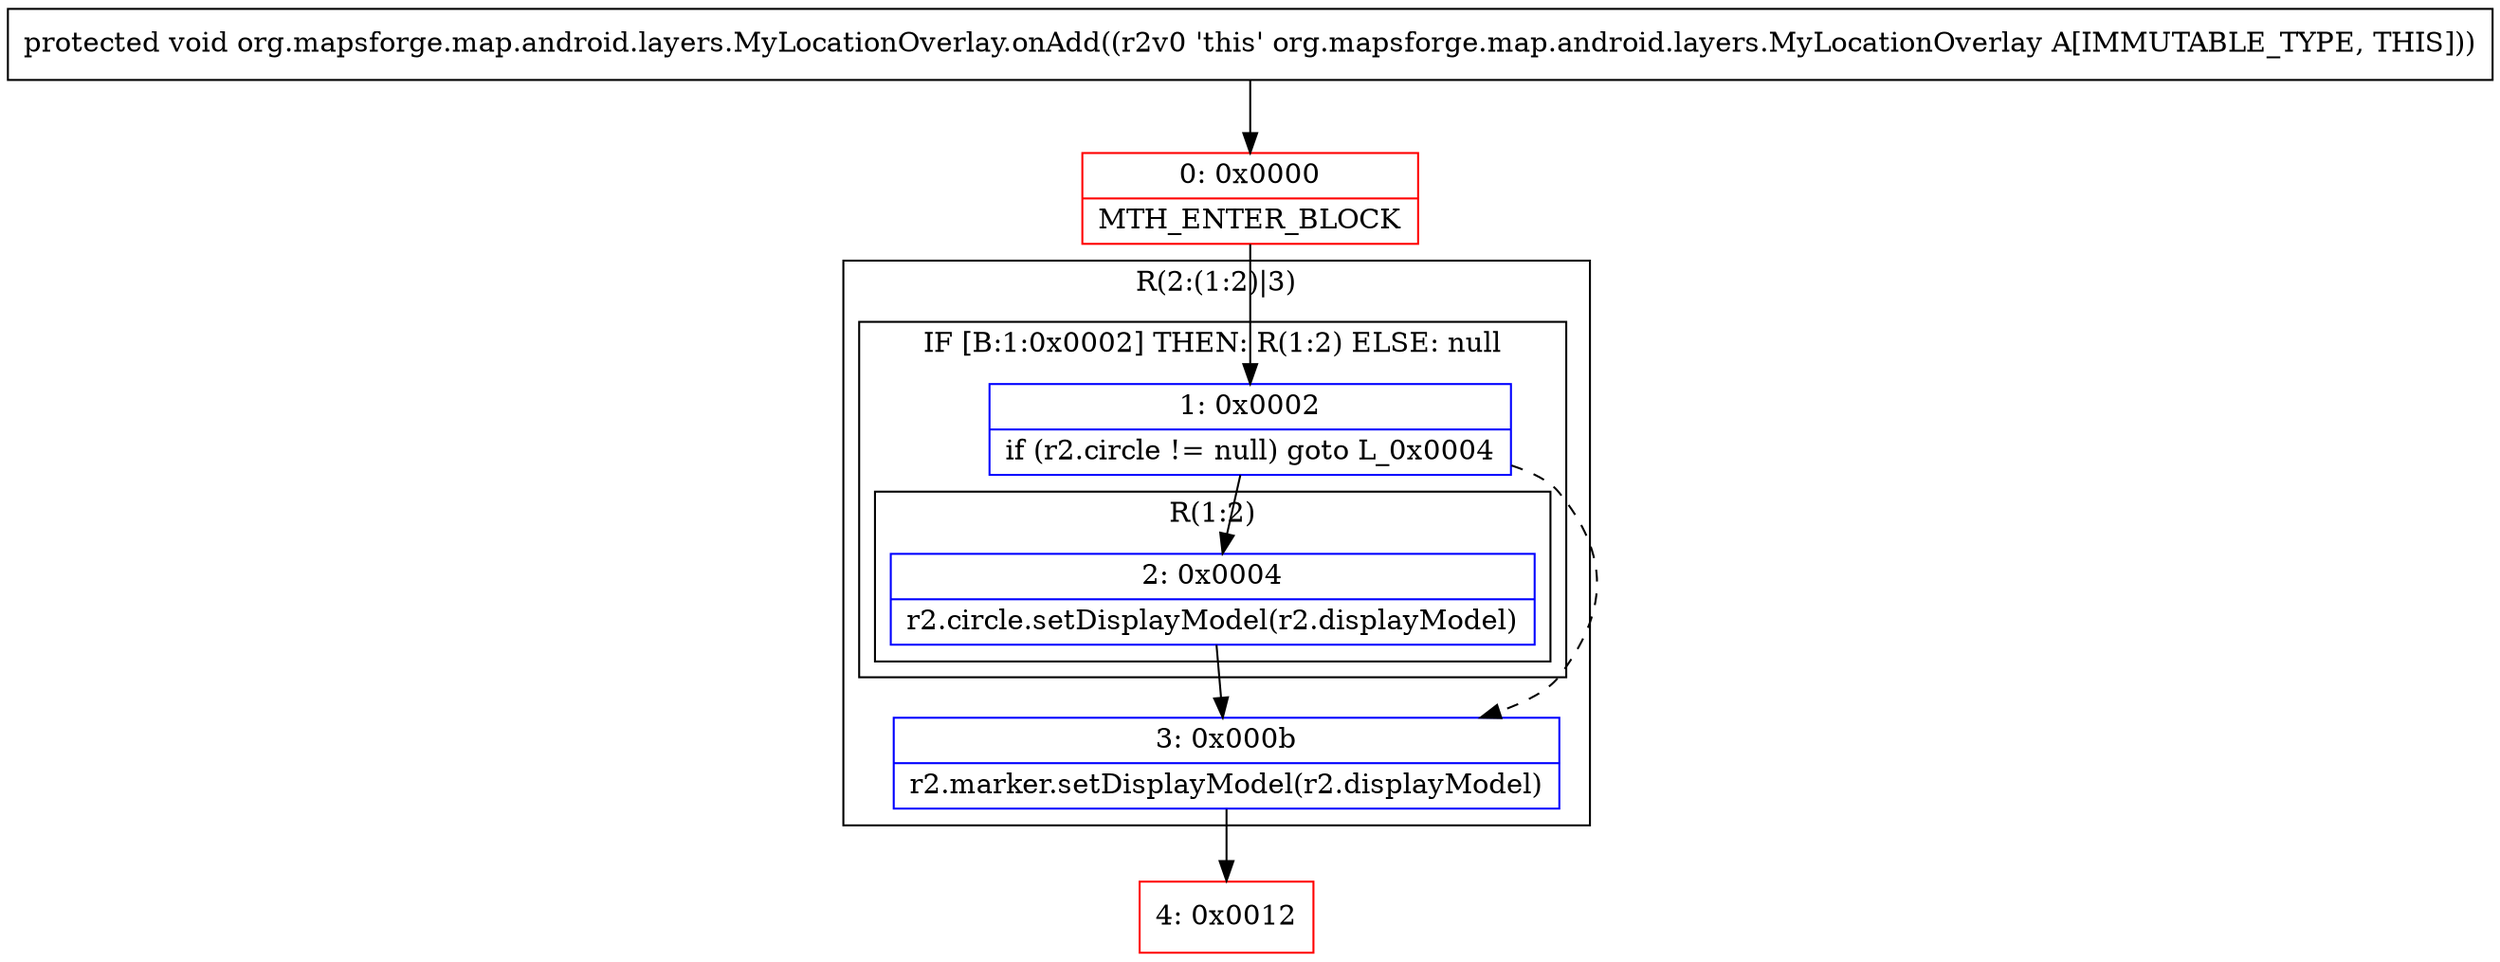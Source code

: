digraph "CFG fororg.mapsforge.map.android.layers.MyLocationOverlay.onAdd()V" {
subgraph cluster_Region_1334370281 {
label = "R(2:(1:2)|3)";
node [shape=record,color=blue];
subgraph cluster_IfRegion_106276957 {
label = "IF [B:1:0x0002] THEN: R(1:2) ELSE: null";
node [shape=record,color=blue];
Node_1 [shape=record,label="{1\:\ 0x0002|if (r2.circle != null) goto L_0x0004\l}"];
subgraph cluster_Region_1603702942 {
label = "R(1:2)";
node [shape=record,color=blue];
Node_2 [shape=record,label="{2\:\ 0x0004|r2.circle.setDisplayModel(r2.displayModel)\l}"];
}
}
Node_3 [shape=record,label="{3\:\ 0x000b|r2.marker.setDisplayModel(r2.displayModel)\l}"];
}
Node_0 [shape=record,color=red,label="{0\:\ 0x0000|MTH_ENTER_BLOCK\l}"];
Node_4 [shape=record,color=red,label="{4\:\ 0x0012}"];
MethodNode[shape=record,label="{protected void org.mapsforge.map.android.layers.MyLocationOverlay.onAdd((r2v0 'this' org.mapsforge.map.android.layers.MyLocationOverlay A[IMMUTABLE_TYPE, THIS])) }"];
MethodNode -> Node_0;
Node_1 -> Node_2;
Node_1 -> Node_3[style=dashed];
Node_2 -> Node_3;
Node_3 -> Node_4;
Node_0 -> Node_1;
}

